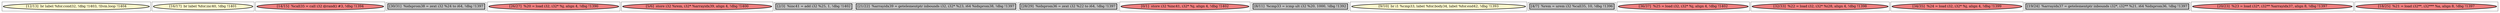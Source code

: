 
digraph G {





subgraph cluster18 {


node7235 [penwidth=3.0,fontsize=20,fillcolor=lemonchiffon,label="[12/13]  br label %for.cond32, !dbg !1403, !llvm.loop !1404",shape=ellipse,style=filled ]



}

subgraph cluster16 {


node7233 [penwidth=3.0,fontsize=20,fillcolor=lemonchiffon,label="[16/17]  br label %for.inc40, !dbg !1401",shape=ellipse,style=filled ]



}

subgraph cluster17 {


node7234 [penwidth=3.0,fontsize=20,fillcolor=lightcoral,label="[14/15]  %call35 = call i32 @rand() #3, !dbg !1394",shape=ellipse,style=filled ]



}

subgraph cluster4 {


node7221 [penwidth=3.0,fontsize=20,fillcolor=grey,label="[30/31]  %idxprom38 = zext i32 %24 to i64, !dbg !1397",shape=rectangle,style=filled ]



}

subgraph cluster3 {


node7220 [penwidth=3.0,fontsize=20,fillcolor=lightcoral,label="[26/27]  %20 = load i32, i32* %j, align 4, !dbg !1390",shape=ellipse,style=filled ]



}

subgraph cluster2 {


node7219 [penwidth=3.0,fontsize=20,fillcolor=lightcoral,label="[5/6]  store i32 %rem, i32* %arrayidx39, align 4, !dbg !1400",shape=ellipse,style=filled ]



}

subgraph cluster1 {


node7218 [penwidth=3.0,fontsize=20,fillcolor=grey,label="[2/3]  %inc41 = add i32 %25, 1, !dbg !1402",shape=rectangle,style=filled ]



}

subgraph cluster12 {


node7229 [penwidth=3.0,fontsize=20,fillcolor=grey,label="[21/22]  %arrayidx39 = getelementptr inbounds i32, i32* %23, i64 %idxprom38, !dbg !1397",shape=rectangle,style=filled ]



}

subgraph cluster5 {


node7222 [penwidth=3.0,fontsize=20,fillcolor=grey,label="[28/29]  %idxprom36 = zext i32 %22 to i64, !dbg !1397",shape=rectangle,style=filled ]



}

subgraph cluster0 {


node7217 [penwidth=3.0,fontsize=20,fillcolor=lightcoral,label="[0/1]  store i32 %inc41, i32* %j, align 4, !dbg !1402",shape=ellipse,style=filled ]



}

subgraph cluster6 {


node7223 [penwidth=3.0,fontsize=20,fillcolor=grey,label="[8/11]  %cmp33 = icmp ult i32 %20, 1000, !dbg !1392",shape=rectangle,style=filled ]



}

subgraph cluster14 {


node7231 [penwidth=3.0,fontsize=20,fillcolor=lemonchiffon,label="[9/10]  br i1 %cmp33, label %for.body34, label %for.end42, !dbg !1393",shape=ellipse,style=filled ]



}

subgraph cluster7 {


node7224 [penwidth=3.0,fontsize=20,fillcolor=grey,label="[4/7]  %rem = urem i32 %call35, 10, !dbg !1396",shape=rectangle,style=filled ]



}

subgraph cluster8 {


node7225 [penwidth=3.0,fontsize=20,fillcolor=lightcoral,label="[36/37]  %25 = load i32, i32* %j, align 4, !dbg !1402",shape=ellipse,style=filled ]



}

subgraph cluster9 {


node7226 [penwidth=3.0,fontsize=20,fillcolor=lightcoral,label="[32/33]  %22 = load i32, i32* %i28, align 4, !dbg !1398",shape=ellipse,style=filled ]



}

subgraph cluster10 {


node7227 [penwidth=3.0,fontsize=20,fillcolor=lightcoral,label="[34/35]  %24 = load i32, i32* %j, align 4, !dbg !1399",shape=ellipse,style=filled ]



}

subgraph cluster11 {


node7228 [penwidth=3.0,fontsize=20,fillcolor=grey,label="[19/24]  %arrayidx37 = getelementptr inbounds i32*, i32** %21, i64 %idxprom36, !dbg !1397",shape=rectangle,style=filled ]



}

subgraph cluster13 {


node7230 [penwidth=3.0,fontsize=20,fillcolor=lightcoral,label="[20/23]  %23 = load i32*, i32** %arrayidx37, align 8, !dbg !1397",shape=ellipse,style=filled ]



}

subgraph cluster15 {


node7232 [penwidth=3.0,fontsize=20,fillcolor=lightcoral,label="[18/25]  %21 = load i32**, i32*** %a, align 8, !dbg !1397",shape=ellipse,style=filled ]



}

}
